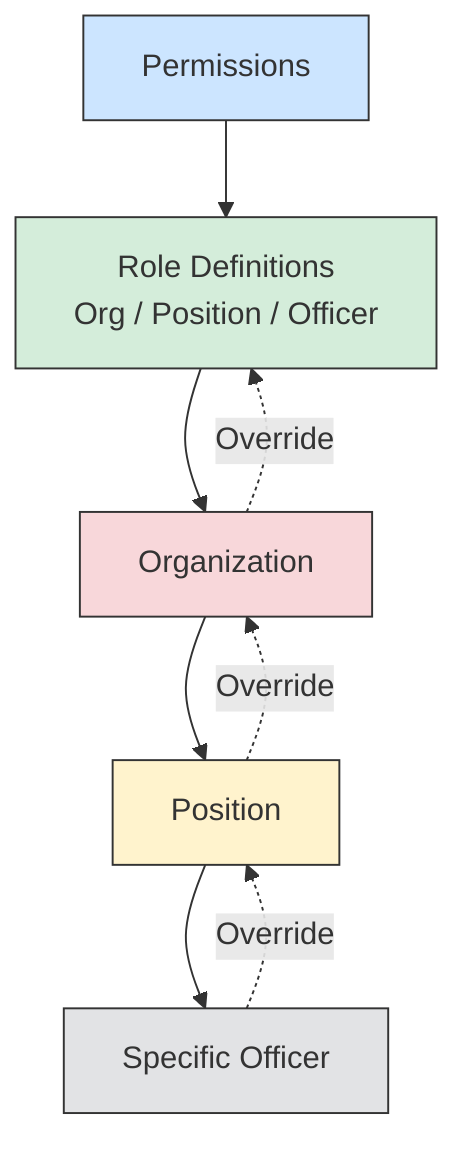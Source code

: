 flowchart TB
    P[Permissions]:::perm
    R[Role Definitions<br/>Org / Position / Officer]:::role
    O[Organization]:::org
    Pos[Position]:::pos
    Off[Specific Officer]:::off

    %% Inheritance (top-down)
    P --> R
    R --> O
    O --> Pos
    Pos --> Off

    %% Override / Exception (bottom-up)
    Off -. Override .-> Pos
    Pos -. Override .-> O
    O -. Override .-> R

    classDef perm fill:#cce5ff,stroke:#333,stroke-width:1px,color:#333333;
    classDef role fill:#d4edda,stroke:#333,stroke-width:1px,color:#333333;
    classDef org fill:#f8d7da,stroke:#333,stroke-width:1px,color:#333333;
    classDef pos fill:#fff3cd,stroke:#333,stroke-width:1px,color:#333333;
    classDef off fill:#e2e3e5,stroke:#333,stroke-width:1px,color:#333333;